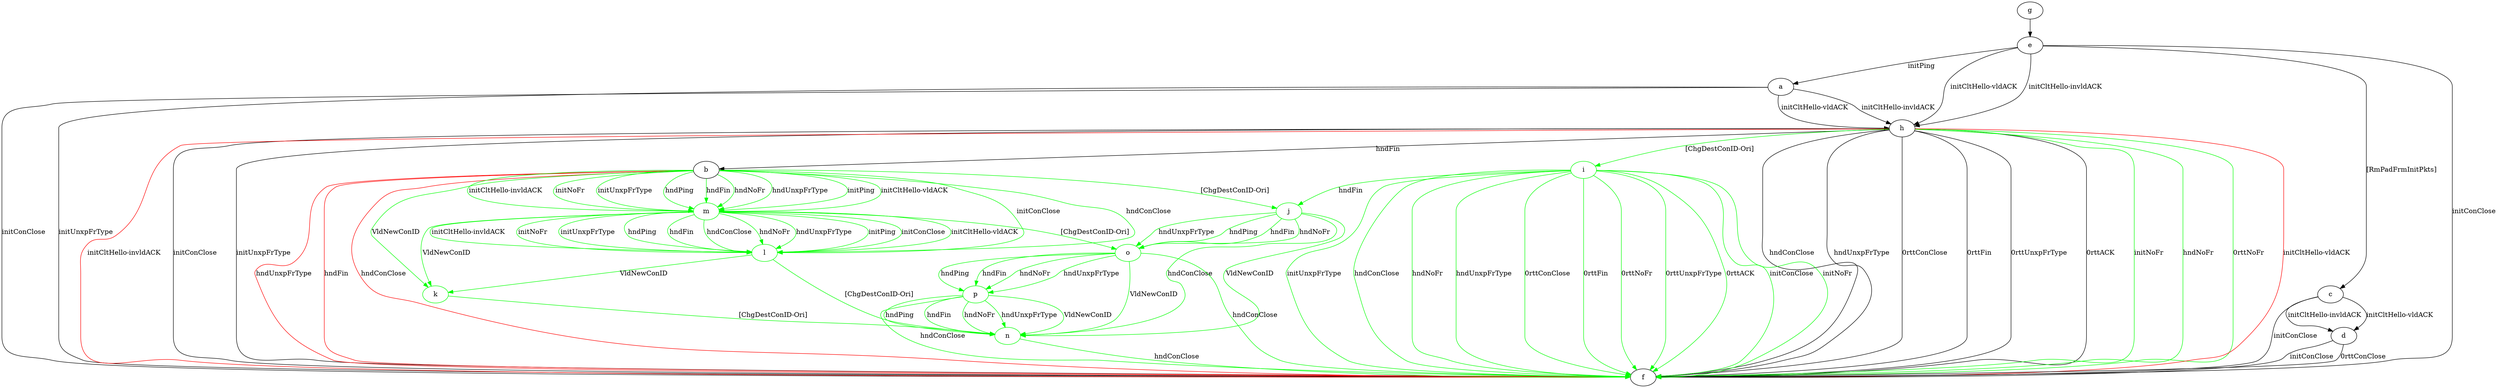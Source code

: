 digraph "" {
	a -> f	[key=0,
		label="initConClose "];
	a -> f	[key=1,
		label="initUnxpFrType "];
	a -> h	[key=0,
		label="initCltHello-vldACK "];
	a -> h	[key=1,
		label="initCltHello-invldACK "];
	b -> f	[key=0,
		color=red,
		label="hndFin "];
	b -> f	[key=1,
		color=red,
		label="hndConClose "];
	b -> f	[key=2,
		color=red,
		label="hndUnxpFrType "];
	j	[color=green];
	b -> j	[key=0,
		color=green,
		label="[ChgDestConID-Ori] "];
	k	[color=green];
	b -> k	[key=0,
		color=green,
		label="VldNewConID "];
	l	[color=green];
	b -> l	[key=0,
		color=green,
		label="initConClose "];
	b -> l	[key=1,
		color=green,
		label="hndConClose "];
	m	[color=green];
	b -> m	[key=0,
		color=green,
		label="initPing "];
	b -> m	[key=1,
		color=green,
		label="initCltHello-vldACK "];
	b -> m	[key=2,
		color=green,
		label="initCltHello-invldACK "];
	b -> m	[key=3,
		color=green,
		label="initNoFr "];
	b -> m	[key=4,
		color=green,
		label="initUnxpFrType "];
	b -> m	[key=5,
		color=green,
		label="hndPing "];
	b -> m	[key=6,
		color=green,
		label="hndFin "];
	b -> m	[key=7,
		color=green,
		label="hndNoFr "];
	b -> m	[key=8,
		color=green,
		label="hndUnxpFrType "];
	c -> d	[key=0,
		label="initCltHello-vldACK "];
	c -> d	[key=1,
		label="initCltHello-invldACK "];
	c -> f	[key=0,
		label="initConClose "];
	d -> f	[key=0,
		label="initConClose "];
	d -> f	[key=1,
		label="0rttConClose "];
	e -> a	[key=0,
		label="initPing "];
	e -> c	[key=0,
		label="[RmPadFrmInitPkts] "];
	e -> f	[key=0,
		label="initConClose "];
	e -> h	[key=0,
		label="initCltHello-vldACK "];
	e -> h	[key=1,
		label="initCltHello-invldACK "];
	g -> e	[key=0];
	h -> b	[key=0,
		label="hndFin "];
	h -> f	[key=0,
		label="initConClose "];
	h -> f	[key=1,
		label="initUnxpFrType "];
	h -> f	[key=2,
		label="hndConClose "];
	h -> f	[key=3,
		label="hndUnxpFrType "];
	h -> f	[key=4,
		label="0rttConClose "];
	h -> f	[key=5,
		label="0rttFin "];
	h -> f	[key=6,
		label="0rttUnxpFrType "];
	h -> f	[key=7,
		label="0rttACK "];
	h -> f	[key=8,
		color=green,
		label="initNoFr "];
	h -> f	[key=9,
		color=green,
		label="hndNoFr "];
	h -> f	[key=10,
		color=green,
		label="0rttNoFr "];
	h -> f	[key=11,
		color=red,
		label="initCltHello-vldACK "];
	h -> f	[key=12,
		color=red,
		label="initCltHello-invldACK "];
	i	[color=green];
	h -> i	[key=0,
		color=green,
		label="[ChgDestConID-Ori] "];
	i -> f	[key=0,
		color=green,
		label="initConClose "];
	i -> f	[key=1,
		color=green,
		label="initNoFr "];
	i -> f	[key=2,
		color=green,
		label="initUnxpFrType "];
	i -> f	[key=3,
		color=green,
		label="hndConClose "];
	i -> f	[key=4,
		color=green,
		label="hndNoFr "];
	i -> f	[key=5,
		color=green,
		label="hndUnxpFrType "];
	i -> f	[key=6,
		color=green,
		label="0rttConClose "];
	i -> f	[key=7,
		color=green,
		label="0rttFin "];
	i -> f	[key=8,
		color=green,
		label="0rttNoFr "];
	i -> f	[key=9,
		color=green,
		label="0rttUnxpFrType "];
	i -> f	[key=10,
		color=green,
		label="0rttACK "];
	i -> j	[key=0,
		color=green,
		label="hndFin "];
	n	[color=green];
	j -> n	[key=0,
		color=green,
		label="hndConClose "];
	j -> n	[key=1,
		color=green,
		label="VldNewConID "];
	o	[color=green];
	j -> o	[key=0,
		color=green,
		label="hndPing "];
	j -> o	[key=1,
		color=green,
		label="hndFin "];
	j -> o	[key=2,
		color=green,
		label="hndNoFr "];
	j -> o	[key=3,
		color=green,
		label="hndUnxpFrType "];
	k -> n	[key=0,
		color=green,
		label="[ChgDestConID-Ori] "];
	l -> k	[key=0,
		color=green,
		label="VldNewConID "];
	l -> n	[key=0,
		color=green,
		label="[ChgDestConID-Ori] "];
	m -> k	[key=0,
		color=green,
		label="VldNewConID "];
	m -> l	[key=0,
		color=green,
		label="initPing "];
	m -> l	[key=1,
		color=green,
		label="initConClose "];
	m -> l	[key=2,
		color=green,
		label="initCltHello-vldACK "];
	m -> l	[key=3,
		color=green,
		label="initCltHello-invldACK "];
	m -> l	[key=4,
		color=green,
		label="initNoFr "];
	m -> l	[key=5,
		color=green,
		label="initUnxpFrType "];
	m -> l	[key=6,
		color=green,
		label="hndPing "];
	m -> l	[key=7,
		color=green,
		label="hndFin "];
	m -> l	[key=8,
		color=green,
		label="hndConClose "];
	m -> l	[key=9,
		color=green,
		label="hndNoFr "];
	m -> l	[key=10,
		color=green,
		label="hndUnxpFrType "];
	m -> o	[key=0,
		color=green,
		label="[ChgDestConID-Ori] "];
	n -> f	[key=0,
		color=green,
		label="hndConClose "];
	o -> f	[key=0,
		color=green,
		label="hndConClose "];
	o -> n	[key=0,
		color=green,
		label="VldNewConID "];
	p	[color=green];
	o -> p	[key=0,
		color=green,
		label="hndPing "];
	o -> p	[key=1,
		color=green,
		label="hndFin "];
	o -> p	[key=2,
		color=green,
		label="hndNoFr "];
	o -> p	[key=3,
		color=green,
		label="hndUnxpFrType "];
	p -> f	[key=0,
		color=green,
		label="hndConClose "];
	p -> n	[key=0,
		color=green,
		label="hndPing "];
	p -> n	[key=1,
		color=green,
		label="hndFin "];
	p -> n	[key=2,
		color=green,
		label="hndNoFr "];
	p -> n	[key=3,
		color=green,
		label="hndUnxpFrType "];
	p -> n	[key=4,
		color=green,
		label="VldNewConID "];
}
